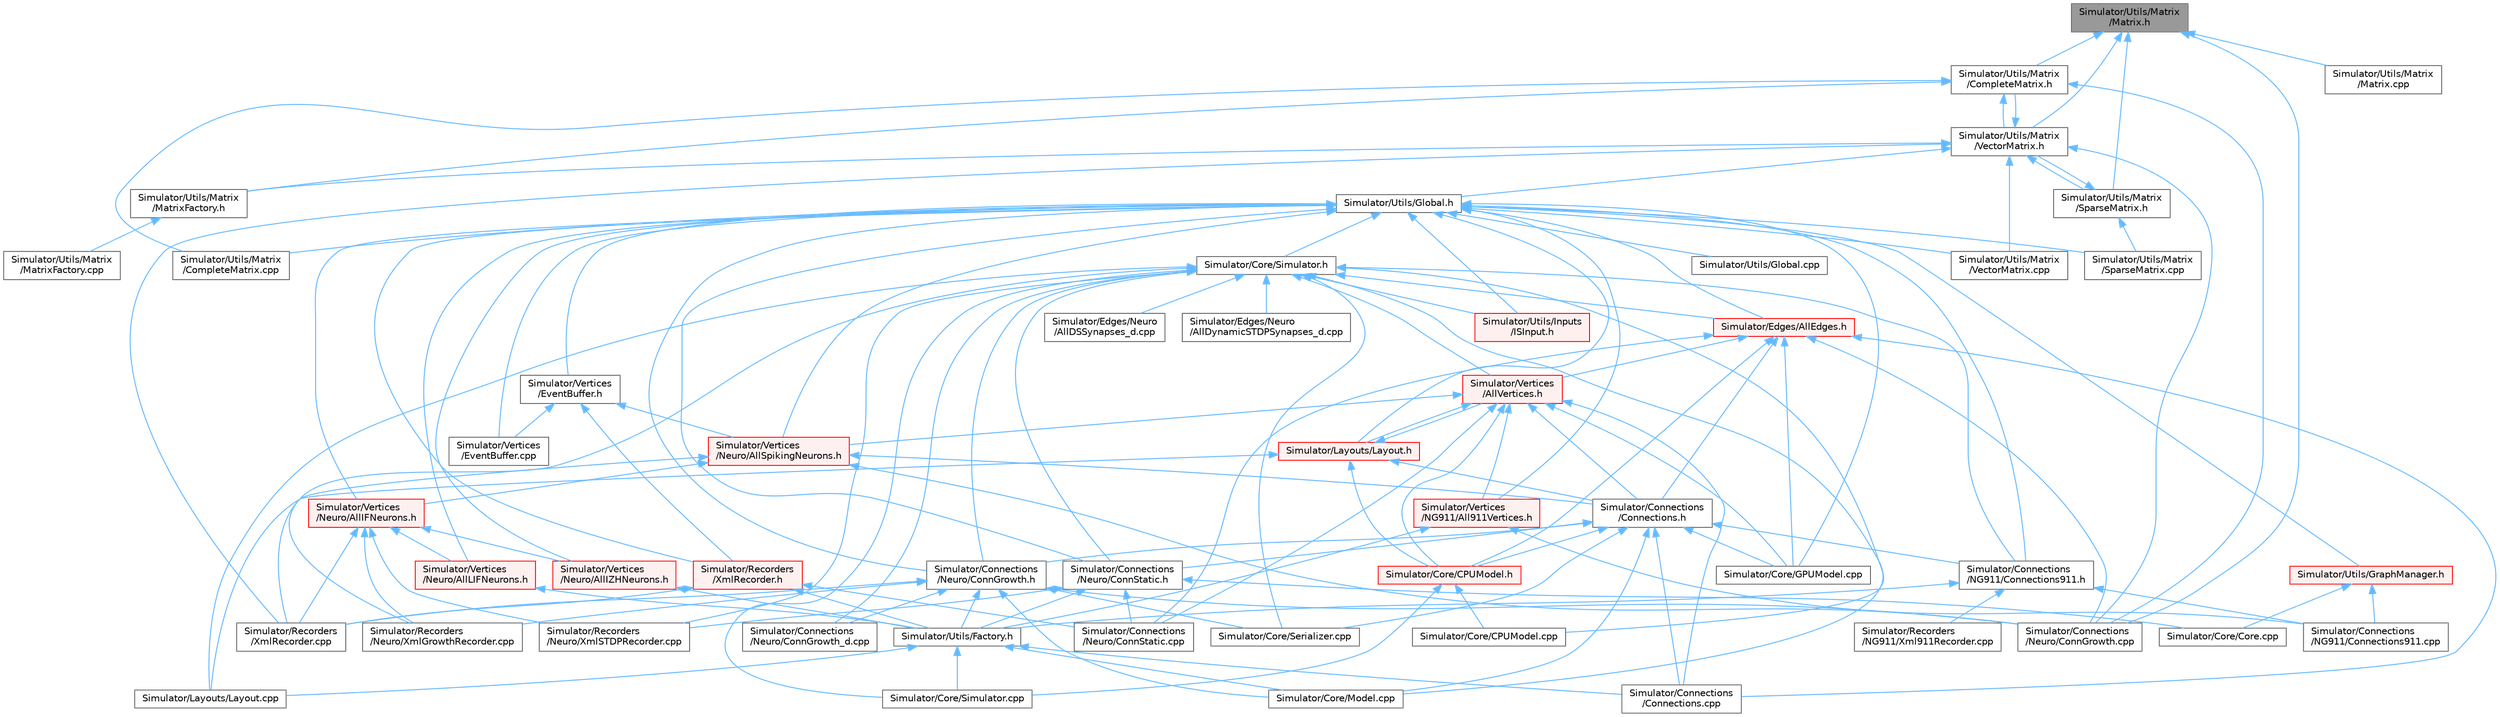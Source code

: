 digraph "Simulator/Utils/Matrix/Matrix.h"
{
 // LATEX_PDF_SIZE
  bgcolor="transparent";
  edge [fontname=Helvetica,fontsize=10,labelfontname=Helvetica,labelfontsize=10];
  node [fontname=Helvetica,fontsize=10,shape=box,height=0.2,width=0.4];
  Node1 [id="Node000001",label="Simulator/Utils/Matrix\l/Matrix.h",height=0.2,width=0.4,color="gray40", fillcolor="grey60", style="filled", fontcolor="black",tooltip="Abstract base class for Matrices."];
  Node1 -> Node2 [id="edge1_Node000001_Node000002",dir="back",color="steelblue1",style="solid",tooltip=" "];
  Node2 [id="Node000002",label="Simulator/Connections\l/Neuro/ConnGrowth.cpp",height=0.2,width=0.4,color="grey40", fillcolor="white", style="filled",URL="$_conn_growth_8cpp.html",tooltip="The model of the activity-dependent neurite outgrowth."];
  Node1 -> Node3 [id="edge2_Node000001_Node000003",dir="back",color="steelblue1",style="solid",tooltip=" "];
  Node3 [id="Node000003",label="Simulator/Utils/Matrix\l/CompleteMatrix.h",height=0.2,width=0.4,color="grey40", fillcolor="white", style="filled",URL="$_complete_matrix_8h.html",tooltip="An efficient implementation of a dynamically-allocated 2D array."];
  Node3 -> Node2 [id="edge3_Node000003_Node000002",dir="back",color="steelblue1",style="solid",tooltip=" "];
  Node3 -> Node4 [id="edge4_Node000003_Node000004",dir="back",color="steelblue1",style="solid",tooltip=" "];
  Node4 [id="Node000004",label="Simulator/Utils/Matrix\l/CompleteMatrix.cpp",height=0.2,width=0.4,color="grey40", fillcolor="white", style="filled",URL="$_complete_matrix_8cpp.html",tooltip="An efficient implementation of a dynamically-allocated 2D array."];
  Node3 -> Node5 [id="edge5_Node000003_Node000005",dir="back",color="steelblue1",style="solid",tooltip=" "];
  Node5 [id="Node000005",label="Simulator/Utils/Matrix\l/MatrixFactory.h",height=0.2,width=0.4,color="grey40", fillcolor="white", style="filled",URL="$_matrix_factory_8h.html",tooltip="Deserializes Matrices from XML."];
  Node5 -> Node6 [id="edge6_Node000005_Node000006",dir="back",color="steelblue1",style="solid",tooltip=" "];
  Node6 [id="Node000006",label="Simulator/Utils/Matrix\l/MatrixFactory.cpp",height=0.2,width=0.4,color="grey40", fillcolor="white", style="filled",URL="$_matrix_factory_8cpp.html",tooltip="Deserializes Matrices from XML."];
  Node3 -> Node7 [id="edge7_Node000003_Node000007",dir="back",color="steelblue1",style="solid",tooltip=" "];
  Node7 [id="Node000007",label="Simulator/Utils/Matrix\l/VectorMatrix.h",height=0.2,width=0.4,color="grey40", fillcolor="white", style="filled",URL="$_vector_matrix_8h.html",tooltip="An efficient implementation of a dynamically-allocated 1D array."];
  Node7 -> Node2 [id="edge8_Node000007_Node000002",dir="back",color="steelblue1",style="solid",tooltip=" "];
  Node7 -> Node8 [id="edge9_Node000007_Node000008",dir="back",color="steelblue1",style="solid",tooltip=" "];
  Node8 [id="Node000008",label="Simulator/Recorders\l/XmlRecorder.cpp",height=0.2,width=0.4,color="grey40", fillcolor="white", style="filled",URL="$_xml_recorder_8cpp.html",tooltip="An implementation for recording spikes history on xml file."];
  Node7 -> Node9 [id="edge10_Node000007_Node000009",dir="back",color="steelblue1",style="solid",tooltip=" "];
  Node9 [id="Node000009",label="Simulator/Utils/Global.h",height=0.2,width=0.4,color="grey40", fillcolor="white", style="filled",URL="$_global_8h.html",tooltip="Globally available functions/variables and default parameter values."];
  Node9 -> Node10 [id="edge11_Node000009_Node000010",dir="back",color="steelblue1",style="solid",tooltip=" "];
  Node10 [id="Node000010",label="Simulator/Connections\l/NG911/Connections911.h",height=0.2,width=0.4,color="grey40", fillcolor="white", style="filled",URL="$_connections911_8h.html",tooltip="The model of the static network."];
  Node10 -> Node11 [id="edge12_Node000010_Node000011",dir="back",color="steelblue1",style="solid",tooltip=" "];
  Node11 [id="Node000011",label="Simulator/Connections\l/NG911/Connections911.cpp",height=0.2,width=0.4,color="grey40", fillcolor="white", style="filled",URL="$_connections911_8cpp.html",tooltip="The model of the static network."];
  Node10 -> Node12 [id="edge13_Node000010_Node000012",dir="back",color="steelblue1",style="solid",tooltip=" "];
  Node12 [id="Node000012",label="Simulator/Recorders\l/NG911/Xml911Recorder.cpp",height=0.2,width=0.4,color="grey40", fillcolor="white", style="filled",URL="$_xml911_recorder_8cpp.html",tooltip="Header file for Xml911Recorder.h."];
  Node10 -> Node13 [id="edge14_Node000010_Node000013",dir="back",color="steelblue1",style="solid",tooltip=" "];
  Node13 [id="Node000013",label="Simulator/Utils/Factory.h",height=0.2,width=0.4,color="grey40", fillcolor="white", style="filled",URL="$_factory_8h.html",tooltip="A factory template for creating factory class for any subsystem that requires a factory to create a (..."];
  Node13 -> Node14 [id="edge15_Node000013_Node000014",dir="back",color="steelblue1",style="solid",tooltip=" "];
  Node14 [id="Node000014",label="Simulator/Connections\l/Connections.cpp",height=0.2,width=0.4,color="grey40", fillcolor="white", style="filled",URL="$_connections_8cpp.html",tooltip="Methods for creating and updating connections."];
  Node13 -> Node15 [id="edge16_Node000013_Node000015",dir="back",color="steelblue1",style="solid",tooltip=" "];
  Node15 [id="Node000015",label="Simulator/Core/Model.cpp",height=0.2,width=0.4,color="grey40", fillcolor="white", style="filled",URL="$_model_8cpp.html",tooltip="Implementation of Model for the graph-based networks."];
  Node13 -> Node16 [id="edge17_Node000013_Node000016",dir="back",color="steelblue1",style="solid",tooltip=" "];
  Node16 [id="Node000016",label="Simulator/Core/Simulator.cpp",height=0.2,width=0.4,color="grey40", fillcolor="white", style="filled",URL="$_simulator_8cpp.html",tooltip="Platform independent base class for the Brain Grid simulator. Simulator is a singleton class (a class..."];
  Node13 -> Node17 [id="edge18_Node000013_Node000017",dir="back",color="steelblue1",style="solid",tooltip=" "];
  Node17 [id="Node000017",label="Simulator/Layouts/Layout.cpp",height=0.2,width=0.4,color="grey40", fillcolor="white", style="filled",URL="$_layout_8cpp.html",tooltip="The Layout class defines the layout of neurons in neural networks."];
  Node9 -> Node18 [id="edge19_Node000009_Node000018",dir="back",color="steelblue1",style="solid",tooltip=" "];
  Node18 [id="Node000018",label="Simulator/Connections\l/Neuro/ConnGrowth.h",height=0.2,width=0.4,color="grey40", fillcolor="white", style="filled",URL="$_conn_growth_8h.html",tooltip="The model of the activity-dependent neurite outgrowth."];
  Node18 -> Node2 [id="edge20_Node000018_Node000002",dir="back",color="steelblue1",style="solid",tooltip=" "];
  Node18 -> Node19 [id="edge21_Node000018_Node000019",dir="back",color="steelblue1",style="solid",tooltip=" "];
  Node19 [id="Node000019",label="Simulator/Connections\l/Neuro/ConnGrowth_d.cpp",height=0.2,width=0.4,color="grey40", fillcolor="white", style="filled",URL="$_conn_growth__d_8cpp.html",tooltip="Update the weights of the Synapses in the simulation."];
  Node18 -> Node15 [id="edge22_Node000018_Node000015",dir="back",color="steelblue1",style="solid",tooltip=" "];
  Node18 -> Node20 [id="edge23_Node000018_Node000020",dir="back",color="steelblue1",style="solid",tooltip=" "];
  Node20 [id="Node000020",label="Simulator/Core/Serializer.cpp",height=0.2,width=0.4,color="grey40", fillcolor="white", style="filled",URL="$_serializer_8cpp.html",tooltip="Handles implementation details of serialization and deserialization of synapses."];
  Node18 -> Node21 [id="edge24_Node000018_Node000021",dir="back",color="steelblue1",style="solid",tooltip=" "];
  Node21 [id="Node000021",label="Simulator/Recorders\l/Neuro/XmlGrowthRecorder.cpp",height=0.2,width=0.4,color="grey40", fillcolor="white", style="filled",URL="$_xml_growth_recorder_8cpp.html",tooltip="An implementation for recording spikes history in an XML file for growth simulations."];
  Node18 -> Node8 [id="edge25_Node000018_Node000008",dir="back",color="steelblue1",style="solid",tooltip=" "];
  Node18 -> Node13 [id="edge26_Node000018_Node000013",dir="back",color="steelblue1",style="solid",tooltip=" "];
  Node9 -> Node22 [id="edge27_Node000009_Node000022",dir="back",color="steelblue1",style="solid",tooltip=" "];
  Node22 [id="Node000022",label="Simulator/Connections\l/Neuro/ConnStatic.h",height=0.2,width=0.4,color="grey40", fillcolor="white", style="filled",URL="$_conn_static_8h.html",tooltip="The model of the small world network."];
  Node22 -> Node23 [id="edge28_Node000022_Node000023",dir="back",color="steelblue1",style="solid",tooltip=" "];
  Node23 [id="Node000023",label="Simulator/Connections\l/Neuro/ConnStatic.cpp",height=0.2,width=0.4,color="grey40", fillcolor="white", style="filled",URL="$_conn_static_8cpp.html",tooltip="The model of the small world network."];
  Node22 -> Node24 [id="edge29_Node000022_Node000024",dir="back",color="steelblue1",style="solid",tooltip=" "];
  Node24 [id="Node000024",label="Simulator/Core/Core.cpp",height=0.2,width=0.4,color="grey40", fillcolor="white", style="filled",URL="$_core_8cpp.html",tooltip="Orchestrates most functionality in the simulation."];
  Node22 -> Node25 [id="edge30_Node000022_Node000025",dir="back",color="steelblue1",style="solid",tooltip=" "];
  Node25 [id="Node000025",label="Simulator/Recorders\l/Neuro/XmlSTDPRecorder.cpp",height=0.2,width=0.4,color="grey40", fillcolor="white", style="filled",URL="$_xml_s_t_d_p_recorder_8cpp_source.html",tooltip=" "];
  Node22 -> Node13 [id="edge31_Node000022_Node000013",dir="back",color="steelblue1",style="solid",tooltip=" "];
  Node9 -> Node26 [id="edge32_Node000009_Node000026",dir="back",color="steelblue1",style="solid",tooltip=" "];
  Node26 [id="Node000026",label="Simulator/Core/GPUModel.cpp",height=0.2,width=0.4,color="grey40", fillcolor="white", style="filled",URL="$_g_p_u_model_8cpp.html",tooltip="Implementation of Model for the spiking neural networks."];
  Node9 -> Node27 [id="edge33_Node000009_Node000027",dir="back",color="steelblue1",style="solid",tooltip=" "];
  Node27 [id="Node000027",label="Simulator/Core/Simulator.h",height=0.2,width=0.4,color="grey40", fillcolor="white", style="filled",URL="$_simulator_8h.html",tooltip="Platform independent base class for the Brain Grid simulator. Simulator is a singleton class (a class..."];
  Node27 -> Node10 [id="edge34_Node000027_Node000010",dir="back",color="steelblue1",style="solid",tooltip=" "];
  Node27 -> Node18 [id="edge35_Node000027_Node000018",dir="back",color="steelblue1",style="solid",tooltip=" "];
  Node27 -> Node19 [id="edge36_Node000027_Node000019",dir="back",color="steelblue1",style="solid",tooltip=" "];
  Node27 -> Node22 [id="edge37_Node000027_Node000022",dir="back",color="steelblue1",style="solid",tooltip=" "];
  Node27 -> Node28 [id="edge38_Node000027_Node000028",dir="back",color="steelblue1",style="solid",tooltip=" "];
  Node28 [id="Node000028",label="Simulator/Core/CPUModel.cpp",height=0.2,width=0.4,color="grey40", fillcolor="white", style="filled",URL="$_c_p_u_model_8cpp.html",tooltip="Implementation of Model for graph-based networks."];
  Node27 -> Node15 [id="edge39_Node000027_Node000015",dir="back",color="steelblue1",style="solid",tooltip=" "];
  Node27 -> Node20 [id="edge40_Node000027_Node000020",dir="back",color="steelblue1",style="solid",tooltip=" "];
  Node27 -> Node16 [id="edge41_Node000027_Node000016",dir="back",color="steelblue1",style="solid",tooltip=" "];
  Node27 -> Node29 [id="edge42_Node000027_Node000029",dir="back",color="steelblue1",style="solid",tooltip=" "];
  Node29 [id="Node000029",label="Simulator/Edges/AllEdges.h",height=0.2,width=0.4,color="red", fillcolor="#FFF0F0", style="filled",URL="$_all_edges_8h.html",tooltip="An interface and top level implementation for edge classes."];
  Node29 -> Node14 [id="edge43_Node000029_Node000014",dir="back",color="steelblue1",style="solid",tooltip=" "];
  Node29 -> Node30 [id="edge44_Node000029_Node000030",dir="back",color="steelblue1",style="solid",tooltip=" "];
  Node30 [id="Node000030",label="Simulator/Connections\l/Connections.h",height=0.2,width=0.4,color="grey40", fillcolor="white", style="filled",URL="$_connections_8h.html",tooltip="The base class of all connections classes."];
  Node30 -> Node14 [id="edge45_Node000030_Node000014",dir="back",color="steelblue1",style="solid",tooltip=" "];
  Node30 -> Node10 [id="edge46_Node000030_Node000010",dir="back",color="steelblue1",style="solid",tooltip=" "];
  Node30 -> Node18 [id="edge47_Node000030_Node000018",dir="back",color="steelblue1",style="solid",tooltip=" "];
  Node30 -> Node22 [id="edge48_Node000030_Node000022",dir="back",color="steelblue1",style="solid",tooltip=" "];
  Node30 -> Node31 [id="edge49_Node000030_Node000031",dir="back",color="steelblue1",style="solid",tooltip=" "];
  Node31 [id="Node000031",label="Simulator/Core/CPUModel.h",height=0.2,width=0.4,color="red", fillcolor="#FFF0F0", style="filled",URL="$_c_p_u_model_8h.html",tooltip="Implementation of Model for execution on CPU (single core)."];
  Node31 -> Node28 [id="edge50_Node000031_Node000028",dir="back",color="steelblue1",style="solid",tooltip=" "];
  Node31 -> Node16 [id="edge51_Node000031_Node000016",dir="back",color="steelblue1",style="solid",tooltip=" "];
  Node30 -> Node26 [id="edge52_Node000030_Node000026",dir="back",color="steelblue1",style="solid",tooltip=" "];
  Node30 -> Node15 [id="edge53_Node000030_Node000015",dir="back",color="steelblue1",style="solid",tooltip=" "];
  Node30 -> Node20 [id="edge54_Node000030_Node000020",dir="back",color="steelblue1",style="solid",tooltip=" "];
  Node29 -> Node2 [id="edge55_Node000029_Node000002",dir="back",color="steelblue1",style="solid",tooltip=" "];
  Node29 -> Node23 [id="edge56_Node000029_Node000023",dir="back",color="steelblue1",style="solid",tooltip=" "];
  Node29 -> Node31 [id="edge57_Node000029_Node000031",dir="back",color="steelblue1",style="solid",tooltip=" "];
  Node29 -> Node26 [id="edge58_Node000029_Node000026",dir="back",color="steelblue1",style="solid",tooltip=" "];
  Node29 -> Node75 [id="edge59_Node000029_Node000075",dir="back",color="steelblue1",style="solid",tooltip=" "];
  Node75 [id="Node000075",label="Simulator/Vertices\l/AllVertices.h",height=0.2,width=0.4,color="red", fillcolor="#FFF0F0", style="filled",URL="$_all_vertices_8h.html",tooltip="A container of the base class of all vertex data."];
  Node75 -> Node14 [id="edge60_Node000075_Node000014",dir="back",color="steelblue1",style="solid",tooltip=" "];
  Node75 -> Node30 [id="edge61_Node000075_Node000030",dir="back",color="steelblue1",style="solid",tooltip=" "];
  Node75 -> Node23 [id="edge62_Node000075_Node000023",dir="back",color="steelblue1",style="solid",tooltip=" "];
  Node75 -> Node31 [id="edge63_Node000075_Node000031",dir="back",color="steelblue1",style="solid",tooltip=" "];
  Node75 -> Node26 [id="edge64_Node000075_Node000026",dir="back",color="steelblue1",style="solid",tooltip=" "];
  Node75 -> Node89 [id="edge65_Node000075_Node000089",dir="back",color="steelblue1",style="solid",tooltip=" "];
  Node89 [id="Node000089",label="Simulator/Layouts/Layout.h",height=0.2,width=0.4,color="red", fillcolor="#FFF0F0", style="filled",URL="$_layout_8h.html",tooltip="The Layout class defines the layout of neurons in neural networks."];
  Node89 -> Node30 [id="edge66_Node000089_Node000030",dir="back",color="steelblue1",style="solid",tooltip=" "];
  Node89 -> Node31 [id="edge67_Node000089_Node000031",dir="back",color="steelblue1",style="solid",tooltip=" "];
  Node89 -> Node17 [id="edge68_Node000089_Node000017",dir="back",color="steelblue1",style="solid",tooltip=" "];
  Node89 -> Node75 [id="edge69_Node000089_Node000075",dir="back",color="steelblue1",style="solid",tooltip=" "];
  Node75 -> Node98 [id="edge70_Node000075_Node000098",dir="back",color="steelblue1",style="solid",tooltip=" "];
  Node98 [id="Node000098",label="Simulator/Vertices\l/NG911/All911Vertices.h",height=0.2,width=0.4,color="red", fillcolor="#FFF0F0", style="filled",URL="$_all911_vertices_8h.html",tooltip="A container of all 911 vertex data."];
  Node98 -> Node11 [id="edge71_Node000098_Node000011",dir="back",color="steelblue1",style="solid",tooltip=" "];
  Node98 -> Node13 [id="edge72_Node000098_Node000013",dir="back",color="steelblue1",style="solid",tooltip=" "];
  Node75 -> Node67 [id="edge73_Node000075_Node000067",dir="back",color="steelblue1",style="solid",tooltip=" "];
  Node67 [id="Node000067",label="Simulator/Vertices\l/Neuro/AllSpikingNeurons.h",height=0.2,width=0.4,color="red", fillcolor="#FFF0F0", style="filled",URL="$_all_spiking_neurons_8h.html",tooltip="A container of all spiking neuron data."];
  Node67 -> Node30 [id="edge74_Node000067_Node000030",dir="back",color="steelblue1",style="solid",tooltip=" "];
  Node67 -> Node2 [id="edge75_Node000067_Node000002",dir="back",color="steelblue1",style="solid",tooltip=" "];
  Node67 -> Node8 [id="edge76_Node000067_Node000008",dir="back",color="steelblue1",style="solid",tooltip=" "];
  Node67 -> Node68 [id="edge77_Node000067_Node000068",dir="back",color="steelblue1",style="solid",tooltip=" "];
  Node68 [id="Node000068",label="Simulator/Vertices\l/Neuro/AllIFNeurons.h",height=0.2,width=0.4,color="red", fillcolor="#FFF0F0", style="filled",URL="$_all_i_f_neurons_8h.html",tooltip="A container of all Integate and Fire (IF) neuron data."];
  Node68 -> Node21 [id="edge78_Node000068_Node000021",dir="back",color="steelblue1",style="solid",tooltip=" "];
  Node68 -> Node25 [id="edge79_Node000068_Node000025",dir="back",color="steelblue1",style="solid",tooltip=" "];
  Node68 -> Node8 [id="edge80_Node000068_Node000008",dir="back",color="steelblue1",style="solid",tooltip=" "];
  Node68 -> Node72 [id="edge81_Node000068_Node000072",dir="back",color="steelblue1",style="solid",tooltip=" "];
  Node72 [id="Node000072",label="Simulator/Vertices\l/Neuro/AllIZHNeurons.h",height=0.2,width=0.4,color="red", fillcolor="#FFF0F0", style="filled",URL="$_all_i_z_h_neurons_8h.html",tooltip="A container of all Izhikevich neuron data."];
  Node72 -> Node13 [id="edge82_Node000072_Node000013",dir="back",color="steelblue1",style="solid",tooltip=" "];
  Node68 -> Node64 [id="edge83_Node000068_Node000064",dir="back",color="steelblue1",style="solid",tooltip=" "];
  Node64 [id="Node000064",label="Simulator/Vertices\l/Neuro/AllLIFNeurons.h",height=0.2,width=0.4,color="red", fillcolor="#FFF0F0", style="filled",URL="$_all_l_i_f_neurons_8h.html",tooltip="A container of all LIF neuron data."];
  Node64 -> Node13 [id="edge84_Node000064_Node000013",dir="back",color="steelblue1",style="solid",tooltip=" "];
  Node27 -> Node41 [id="edge85_Node000027_Node000041",dir="back",color="steelblue1",style="solid",tooltip=" "];
  Node41 [id="Node000041",label="Simulator/Edges/Neuro\l/AllDSSynapses_d.cpp",height=0.2,width=0.4,color="grey40", fillcolor="white", style="filled",URL="$_all_d_s_synapses__d_8cpp.html",tooltip="A container of all DS synapse data."];
  Node27 -> Node48 [id="edge86_Node000027_Node000048",dir="back",color="steelblue1",style="solid",tooltip=" "];
  Node48 [id="Node000048",label="Simulator/Edges/Neuro\l/AllDynamicSTDPSynapses_d.cpp",height=0.2,width=0.4,color="grey40", fillcolor="white", style="filled",URL="$_all_dynamic_s_t_d_p_synapses__d_8cpp.html",tooltip="A container of all dynamic STDP synapse data."];
  Node27 -> Node17 [id="edge87_Node000027_Node000017",dir="back",color="steelblue1",style="solid",tooltip=" "];
  Node27 -> Node21 [id="edge88_Node000027_Node000021",dir="back",color="steelblue1",style="solid",tooltip=" "];
  Node27 -> Node25 [id="edge89_Node000027_Node000025",dir="back",color="steelblue1",style="solid",tooltip=" "];
  Node27 -> Node81 [id="edge90_Node000027_Node000081",dir="back",color="steelblue1",style="solid",tooltip=" "];
  Node81 [id="Node000081",label="Simulator/Utils/Inputs\l/ISInput.h",height=0.2,width=0.4,color="red", fillcolor="#FFF0F0", style="filled",URL="$_i_s_input_8h.html",tooltip="An interface for stimulus input classes."];
  Node27 -> Node75 [id="edge91_Node000027_Node000075",dir="back",color="steelblue1",style="solid",tooltip=" "];
  Node9 -> Node29 [id="edge92_Node000009_Node000029",dir="back",color="steelblue1",style="solid",tooltip=" "];
  Node9 -> Node89 [id="edge93_Node000009_Node000089",dir="back",color="steelblue1",style="solid",tooltip=" "];
  Node9 -> Node80 [id="edge94_Node000009_Node000080",dir="back",color="steelblue1",style="solid",tooltip=" "];
  Node80 [id="Node000080",label="Simulator/Recorders\l/XmlRecorder.h",height=0.2,width=0.4,color="red", fillcolor="#FFF0F0", style="filled",URL="$_xml_recorder_8h.html",tooltip="An implementation for recording spikes history on xml file."];
  Node80 -> Node23 [id="edge95_Node000080_Node000023",dir="back",color="steelblue1",style="solid",tooltip=" "];
  Node80 -> Node8 [id="edge96_Node000080_Node000008",dir="back",color="steelblue1",style="solid",tooltip=" "];
  Node80 -> Node13 [id="edge97_Node000080_Node000013",dir="back",color="steelblue1",style="solid",tooltip=" "];
  Node9 -> Node99 [id="edge98_Node000009_Node000099",dir="back",color="steelblue1",style="solid",tooltip=" "];
  Node99 [id="Node000099",label="Simulator/Utils/Global.cpp",height=0.2,width=0.4,color="grey40", fillcolor="white", style="filled",URL="$_global_8cpp.html",tooltip="Globally available functions/variables and default parameter values."];
  Node9 -> Node100 [id="edge99_Node000009_Node000100",dir="back",color="steelblue1",style="solid",tooltip=" "];
  Node100 [id="Node000100",label="Simulator/Utils/GraphManager.h",height=0.2,width=0.4,color="red", fillcolor="#FFF0F0", style="filled",URL="$_graph_manager_8h.html",tooltip="A basic Template Circular Buffer."];
  Node100 -> Node11 [id="edge100_Node000100_Node000011",dir="back",color="steelblue1",style="solid",tooltip=" "];
  Node100 -> Node24 [id="edge101_Node000100_Node000024",dir="back",color="steelblue1",style="solid",tooltip=" "];
  Node9 -> Node81 [id="edge102_Node000009_Node000081",dir="back",color="steelblue1",style="solid",tooltip=" "];
  Node9 -> Node4 [id="edge103_Node000009_Node000004",dir="back",color="steelblue1",style="solid",tooltip=" "];
  Node9 -> Node102 [id="edge104_Node000009_Node000102",dir="back",color="steelblue1",style="solid",tooltip=" "];
  Node102 [id="Node000102",label="Simulator/Utils/Matrix\l/SparseMatrix.cpp",height=0.2,width=0.4,color="grey40", fillcolor="white", style="filled",URL="$_sparse_matrix_8cpp.html",tooltip="An efficient implementation of a dynamically-allocated 2D sparse array. Self-allocating and de-alloca..."];
  Node9 -> Node103 [id="edge105_Node000009_Node000103",dir="back",color="steelblue1",style="solid",tooltip=" "];
  Node103 [id="Node000103",label="Simulator/Utils/Matrix\l/VectorMatrix.cpp",height=0.2,width=0.4,color="grey40", fillcolor="white", style="filled",URL="$_vector_matrix_8cpp.html",tooltip="An efficient implementation of a dynamically-allocated 1D array."];
  Node9 -> Node104 [id="edge106_Node000009_Node000104",dir="back",color="steelblue1",style="solid",tooltip=" "];
  Node104 [id="Node000104",label="Simulator/Vertices\l/EventBuffer.cpp",height=0.2,width=0.4,color="grey40", fillcolor="white", style="filled",URL="$_event_buffer_8cpp.html",tooltip="Encapsulation of vertex event buffering."];
  Node9 -> Node105 [id="edge107_Node000009_Node000105",dir="back",color="steelblue1",style="solid",tooltip=" "];
  Node105 [id="Node000105",label="Simulator/Vertices\l/EventBuffer.h",height=0.2,width=0.4,color="grey40", fillcolor="white", style="filled",URL="$_event_buffer_8h.html",tooltip="Encapsulation of vertex event buffering."];
  Node105 -> Node80 [id="edge108_Node000105_Node000080",dir="back",color="steelblue1",style="solid",tooltip=" "];
  Node105 -> Node104 [id="edge109_Node000105_Node000104",dir="back",color="steelblue1",style="solid",tooltip=" "];
  Node105 -> Node67 [id="edge110_Node000105_Node000067",dir="back",color="steelblue1",style="solid",tooltip=" "];
  Node9 -> Node98 [id="edge111_Node000009_Node000098",dir="back",color="steelblue1",style="solid",tooltip=" "];
  Node9 -> Node68 [id="edge112_Node000009_Node000068",dir="back",color="steelblue1",style="solid",tooltip=" "];
  Node9 -> Node72 [id="edge113_Node000009_Node000072",dir="back",color="steelblue1",style="solid",tooltip=" "];
  Node9 -> Node64 [id="edge114_Node000009_Node000064",dir="back",color="steelblue1",style="solid",tooltip=" "];
  Node9 -> Node67 [id="edge115_Node000009_Node000067",dir="back",color="steelblue1",style="solid",tooltip=" "];
  Node7 -> Node3 [id="edge116_Node000007_Node000003",dir="back",color="steelblue1",style="solid",tooltip=" "];
  Node7 -> Node5 [id="edge117_Node000007_Node000005",dir="back",color="steelblue1",style="solid",tooltip=" "];
  Node7 -> Node106 [id="edge118_Node000007_Node000106",dir="back",color="steelblue1",style="solid",tooltip=" "];
  Node106 [id="Node000106",label="Simulator/Utils/Matrix\l/SparseMatrix.h",height=0.2,width=0.4,color="grey40", fillcolor="white", style="filled",URL="$_sparse_matrix_8h.html",tooltip="An efficient implementation of a dynamically-allocated 2D sparse array."];
  Node106 -> Node102 [id="edge119_Node000106_Node000102",dir="back",color="steelblue1",style="solid",tooltip=" "];
  Node106 -> Node7 [id="edge120_Node000106_Node000007",dir="back",color="steelblue1",style="solid",tooltip=" "];
  Node7 -> Node103 [id="edge121_Node000007_Node000103",dir="back",color="steelblue1",style="solid",tooltip=" "];
  Node1 -> Node107 [id="edge122_Node000001_Node000107",dir="back",color="steelblue1",style="solid",tooltip=" "];
  Node107 [id="Node000107",label="Simulator/Utils/Matrix\l/Matrix.cpp",height=0.2,width=0.4,color="grey40", fillcolor="white", style="filled",URL="$_matrix_8cpp.html",tooltip="Abstract base class for Matrices."];
  Node1 -> Node106 [id="edge123_Node000001_Node000106",dir="back",color="steelblue1",style="solid",tooltip=" "];
  Node1 -> Node7 [id="edge124_Node000001_Node000007",dir="back",color="steelblue1",style="solid",tooltip=" "];
}
